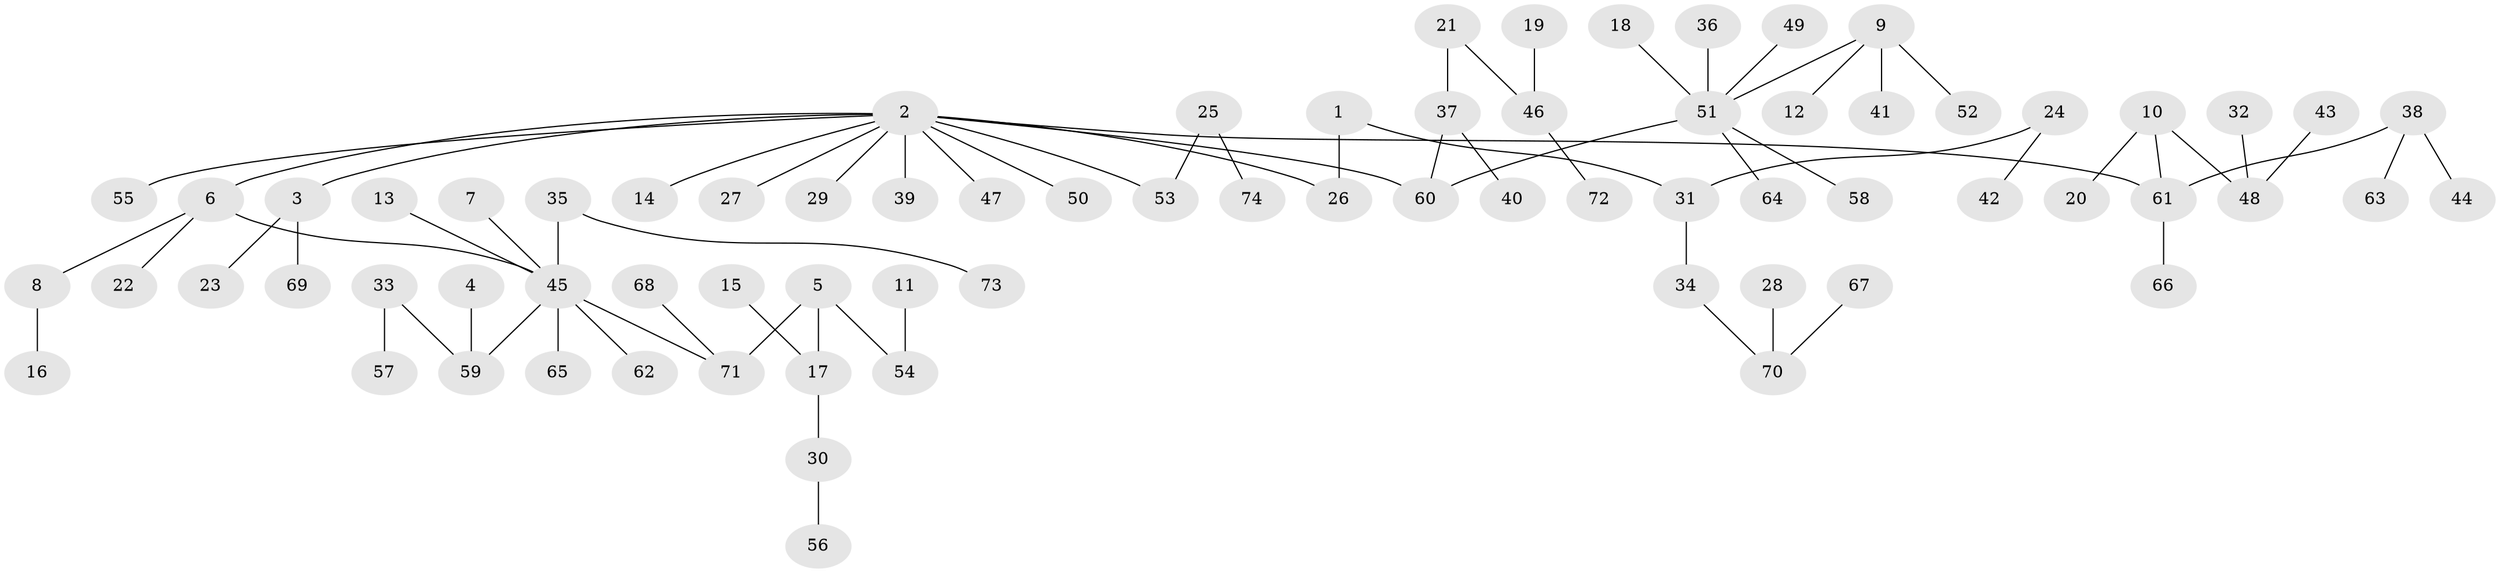 // original degree distribution, {7: 0.006756756756756757, 8: 0.006756756756756757, 4: 0.060810810810810814, 2: 0.25675675675675674, 3: 0.12837837837837837, 10: 0.006756756756756757, 5: 0.02702702702702703, 1: 0.5, 6: 0.006756756756756757}
// Generated by graph-tools (version 1.1) at 2025/26/03/09/25 03:26:32]
// undirected, 74 vertices, 73 edges
graph export_dot {
graph [start="1"]
  node [color=gray90,style=filled];
  1;
  2;
  3;
  4;
  5;
  6;
  7;
  8;
  9;
  10;
  11;
  12;
  13;
  14;
  15;
  16;
  17;
  18;
  19;
  20;
  21;
  22;
  23;
  24;
  25;
  26;
  27;
  28;
  29;
  30;
  31;
  32;
  33;
  34;
  35;
  36;
  37;
  38;
  39;
  40;
  41;
  42;
  43;
  44;
  45;
  46;
  47;
  48;
  49;
  50;
  51;
  52;
  53;
  54;
  55;
  56;
  57;
  58;
  59;
  60;
  61;
  62;
  63;
  64;
  65;
  66;
  67;
  68;
  69;
  70;
  71;
  72;
  73;
  74;
  1 -- 26 [weight=1.0];
  1 -- 31 [weight=1.0];
  2 -- 3 [weight=1.0];
  2 -- 6 [weight=1.0];
  2 -- 14 [weight=1.0];
  2 -- 26 [weight=1.0];
  2 -- 27 [weight=1.0];
  2 -- 29 [weight=1.0];
  2 -- 39 [weight=1.0];
  2 -- 47 [weight=1.0];
  2 -- 50 [weight=1.0];
  2 -- 53 [weight=1.0];
  2 -- 55 [weight=1.0];
  2 -- 60 [weight=1.0];
  2 -- 61 [weight=1.0];
  3 -- 23 [weight=1.0];
  3 -- 69 [weight=1.0];
  4 -- 59 [weight=1.0];
  5 -- 17 [weight=1.0];
  5 -- 54 [weight=1.0];
  5 -- 71 [weight=1.0];
  6 -- 8 [weight=1.0];
  6 -- 22 [weight=1.0];
  6 -- 45 [weight=1.0];
  7 -- 45 [weight=1.0];
  8 -- 16 [weight=1.0];
  9 -- 12 [weight=1.0];
  9 -- 41 [weight=1.0];
  9 -- 51 [weight=1.0];
  9 -- 52 [weight=1.0];
  10 -- 20 [weight=1.0];
  10 -- 48 [weight=1.0];
  10 -- 61 [weight=1.0];
  11 -- 54 [weight=1.0];
  13 -- 45 [weight=1.0];
  15 -- 17 [weight=1.0];
  17 -- 30 [weight=1.0];
  18 -- 51 [weight=1.0];
  19 -- 46 [weight=1.0];
  21 -- 37 [weight=1.0];
  21 -- 46 [weight=1.0];
  24 -- 31 [weight=1.0];
  24 -- 42 [weight=1.0];
  25 -- 53 [weight=1.0];
  25 -- 74 [weight=1.0];
  28 -- 70 [weight=1.0];
  30 -- 56 [weight=1.0];
  31 -- 34 [weight=1.0];
  32 -- 48 [weight=1.0];
  33 -- 57 [weight=1.0];
  33 -- 59 [weight=1.0];
  34 -- 70 [weight=1.0];
  35 -- 45 [weight=1.0];
  35 -- 73 [weight=1.0];
  36 -- 51 [weight=1.0];
  37 -- 40 [weight=1.0];
  37 -- 60 [weight=1.0];
  38 -- 44 [weight=1.0];
  38 -- 61 [weight=1.0];
  38 -- 63 [weight=1.0];
  43 -- 48 [weight=1.0];
  45 -- 59 [weight=1.0];
  45 -- 62 [weight=1.0];
  45 -- 65 [weight=1.0];
  45 -- 71 [weight=1.0];
  46 -- 72 [weight=1.0];
  49 -- 51 [weight=1.0];
  51 -- 58 [weight=1.0];
  51 -- 60 [weight=1.0];
  51 -- 64 [weight=1.0];
  61 -- 66 [weight=1.0];
  67 -- 70 [weight=1.0];
  68 -- 71 [weight=1.0];
}
